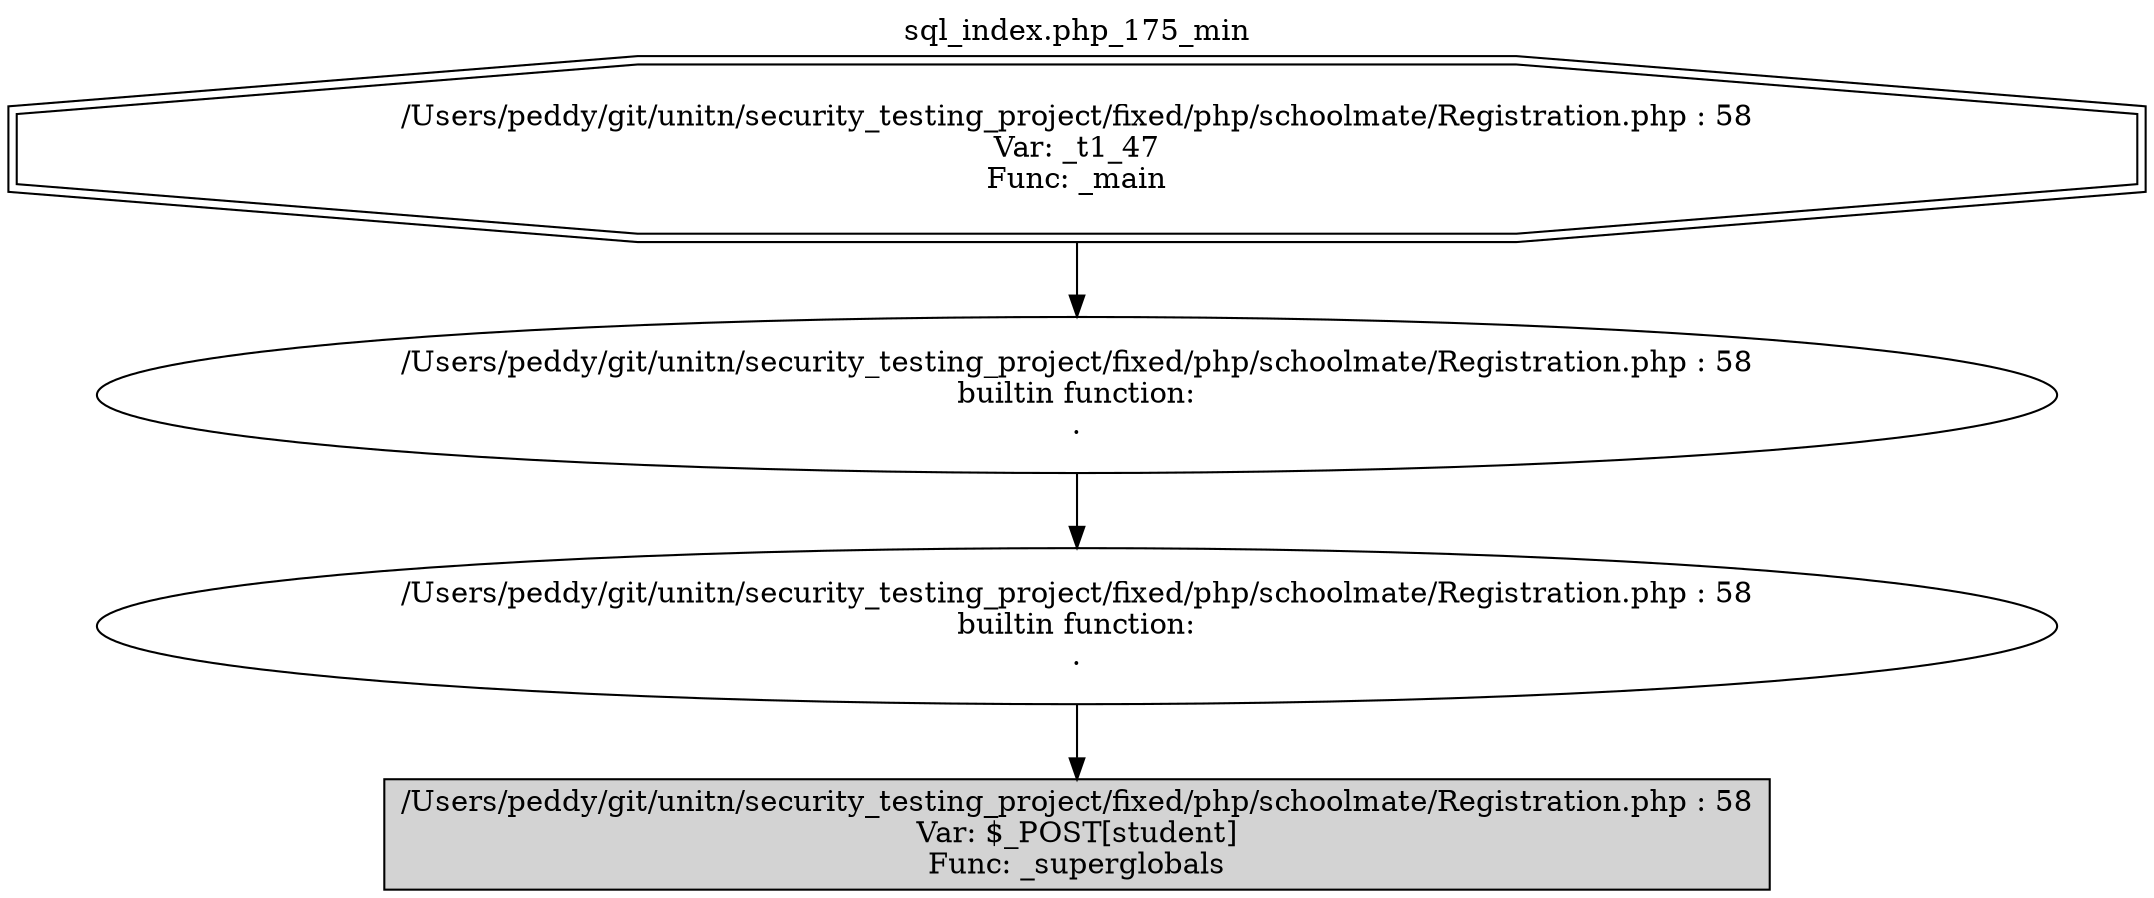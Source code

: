 digraph cfg {
  label="sql_index.php_175_min";
  labelloc=t;
  n1 [shape=doubleoctagon, label="/Users/peddy/git/unitn/security_testing_project/fixed/php/schoolmate/Registration.php : 58\nVar: _t1_47\nFunc: _main\n"];
  n2 [shape=ellipse, label="/Users/peddy/git/unitn/security_testing_project/fixed/php/schoolmate/Registration.php : 58\nbuiltin function:\n.\n"];
  n3 [shape=ellipse, label="/Users/peddy/git/unitn/security_testing_project/fixed/php/schoolmate/Registration.php : 58\nbuiltin function:\n.\n"];
  n4 [shape=box, label="/Users/peddy/git/unitn/security_testing_project/fixed/php/schoolmate/Registration.php : 58\nVar: $_POST[student]\nFunc: _superglobals\n",style=filled];
  n1 -> n2;
  n2 -> n3;
  n3 -> n4;
}
